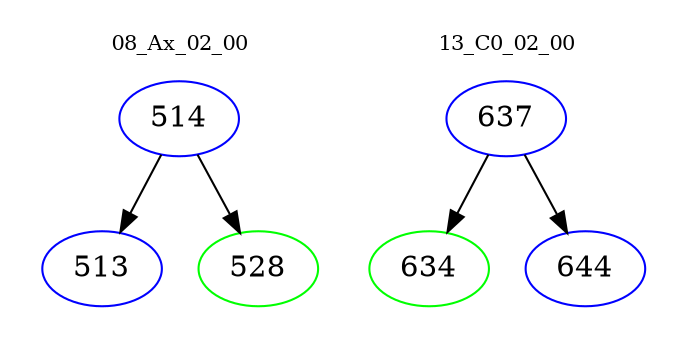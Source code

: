 digraph{
subgraph cluster_0 {
color = white
label = "08_Ax_02_00";
fontsize=10;
T0_514 [label="514", color="blue"]
T0_514 -> T0_513 [color="black"]
T0_513 [label="513", color="blue"]
T0_514 -> T0_528 [color="black"]
T0_528 [label="528", color="green"]
}
subgraph cluster_1 {
color = white
label = "13_C0_02_00";
fontsize=10;
T1_637 [label="637", color="blue"]
T1_637 -> T1_634 [color="black"]
T1_634 [label="634", color="green"]
T1_637 -> T1_644 [color="black"]
T1_644 [label="644", color="blue"]
}
}
